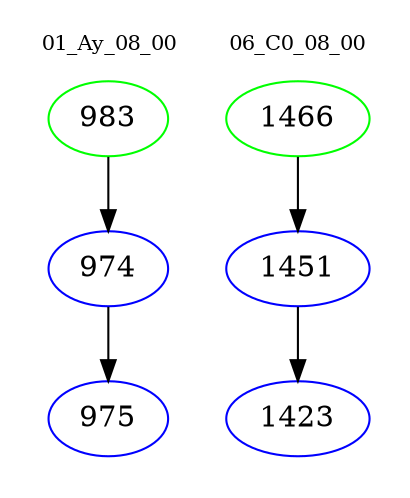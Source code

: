 digraph{
subgraph cluster_0 {
color = white
label = "01_Ay_08_00";
fontsize=10;
T0_983 [label="983", color="green"]
T0_983 -> T0_974 [color="black"]
T0_974 [label="974", color="blue"]
T0_974 -> T0_975 [color="black"]
T0_975 [label="975", color="blue"]
}
subgraph cluster_1 {
color = white
label = "06_C0_08_00";
fontsize=10;
T1_1466 [label="1466", color="green"]
T1_1466 -> T1_1451 [color="black"]
T1_1451 [label="1451", color="blue"]
T1_1451 -> T1_1423 [color="black"]
T1_1423 [label="1423", color="blue"]
}
}
